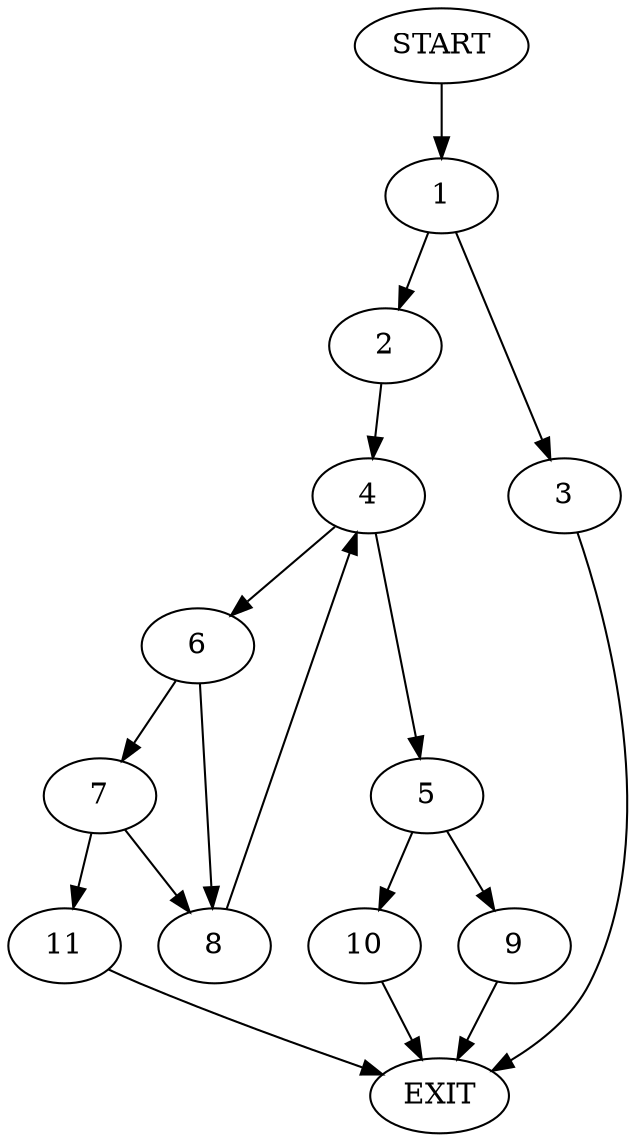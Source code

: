 digraph {
0 [label="START"]
12 [label="EXIT"]
0 -> 1
1 -> 2
1 -> 3
2 -> 4
3 -> 12
4 -> 5
4 -> 6
6 -> 7
6 -> 8
5 -> 9
5 -> 10
8 -> 4
7 -> 11
7 -> 8
11 -> 12
9 -> 12
10 -> 12
}
